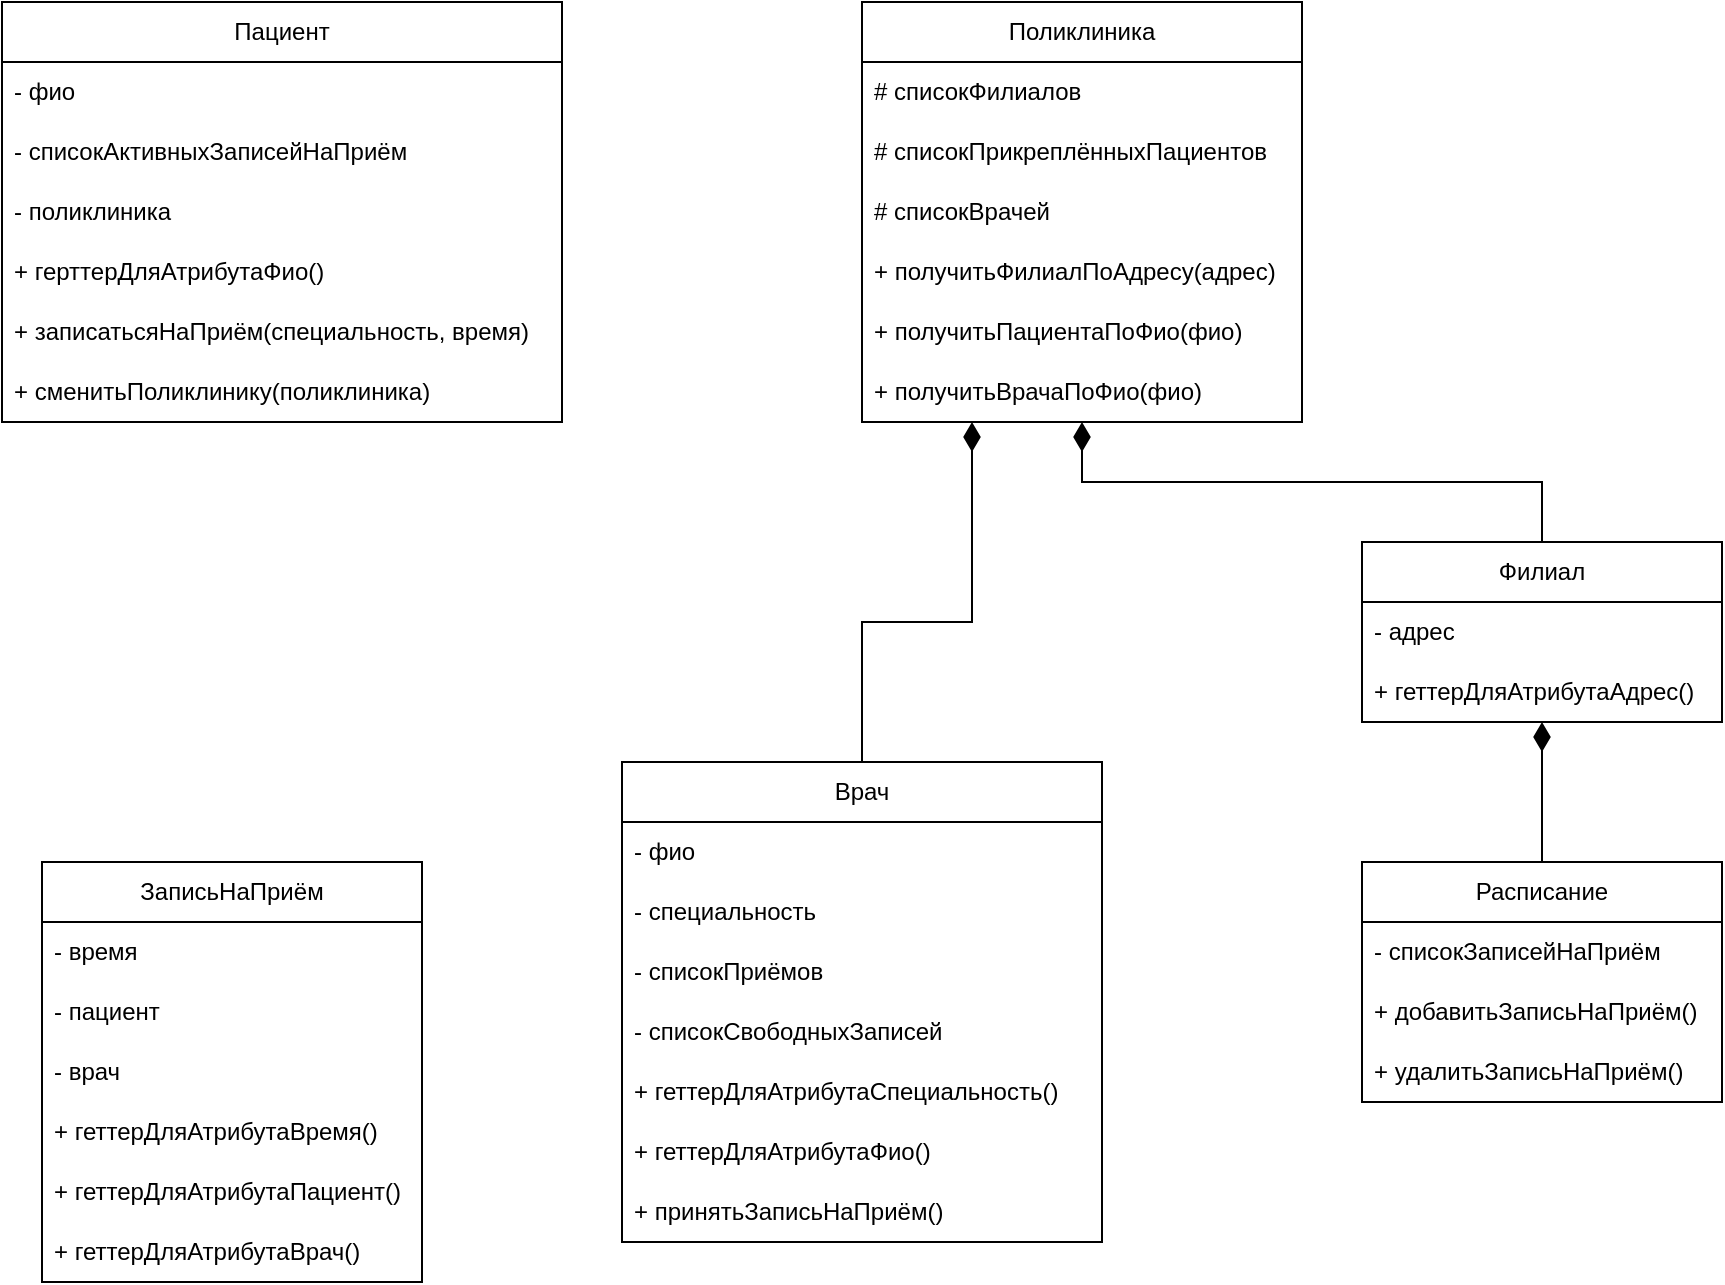 <mxfile version="26.2.5">
  <diagram name="Страница — 1" id="pMFf98c1z_oLqp8s7Col">
    <mxGraphModel dx="1500" dy="970" grid="1" gridSize="10" guides="1" tooltips="1" connect="1" arrows="1" fold="1" page="1" pageScale="1" pageWidth="1100" pageHeight="850" math="0" shadow="0">
      <root>
        <mxCell id="0" />
        <mxCell id="1" parent="0" />
        <mxCell id="Q0czgJnbwS5Su2IYvqxh-1" value="Врач" style="swimlane;fontStyle=0;childLayout=stackLayout;horizontal=1;startSize=30;horizontalStack=0;resizeParent=1;resizeParentMax=0;resizeLast=0;collapsible=1;marginBottom=0;whiteSpace=wrap;html=1;" parent="1" vertex="1">
          <mxGeometry x="420" y="400" width="240" height="240" as="geometry">
            <mxRectangle x="400" y="400" width="70" height="30" as="alternateBounds" />
          </mxGeometry>
        </mxCell>
        <mxCell id="5usdwrtkrDACO3rNz_Sn-19" value="- фио" style="text;strokeColor=none;fillColor=none;align=left;verticalAlign=middle;spacingLeft=4;spacingRight=4;overflow=hidden;points=[[0,0.5],[1,0.5]];portConstraint=eastwest;rotatable=0;whiteSpace=wrap;html=1;" vertex="1" parent="Q0czgJnbwS5Su2IYvqxh-1">
          <mxGeometry y="30" width="240" height="30" as="geometry" />
        </mxCell>
        <mxCell id="Q0czgJnbwS5Su2IYvqxh-2" value="- специальность" style="text;strokeColor=none;fillColor=none;align=left;verticalAlign=middle;spacingLeft=4;spacingRight=4;overflow=hidden;points=[[0,0.5],[1,0.5]];portConstraint=eastwest;rotatable=0;whiteSpace=wrap;html=1;" parent="Q0czgJnbwS5Su2IYvqxh-1" vertex="1">
          <mxGeometry y="60" width="240" height="30" as="geometry" />
        </mxCell>
        <mxCell id="5usdwrtkrDACO3rNz_Sn-1" value="- списокПриёмов" style="text;strokeColor=none;fillColor=none;align=left;verticalAlign=middle;spacingLeft=4;spacingRight=4;overflow=hidden;points=[[0,0.5],[1,0.5]];portConstraint=eastwest;rotatable=0;whiteSpace=wrap;html=1;" vertex="1" parent="Q0czgJnbwS5Su2IYvqxh-1">
          <mxGeometry y="90" width="240" height="30" as="geometry" />
        </mxCell>
        <mxCell id="5usdwrtkrDACO3rNz_Sn-22" value="- списокСвободныхЗаписей" style="text;strokeColor=none;fillColor=none;align=left;verticalAlign=middle;spacingLeft=4;spacingRight=4;overflow=hidden;points=[[0,0.5],[1,0.5]];portConstraint=eastwest;rotatable=0;whiteSpace=wrap;html=1;" vertex="1" parent="Q0czgJnbwS5Su2IYvqxh-1">
          <mxGeometry y="120" width="240" height="30" as="geometry" />
        </mxCell>
        <mxCell id="Q0czgJnbwS5Su2IYvqxh-23" value="+ геттерДляАтрибутаСпециальность()" style="text;strokeColor=none;fillColor=none;align=left;verticalAlign=middle;spacingLeft=4;spacingRight=4;overflow=hidden;points=[[0,0.5],[1,0.5]];portConstraint=eastwest;rotatable=0;whiteSpace=wrap;html=1;" parent="Q0czgJnbwS5Su2IYvqxh-1" vertex="1">
          <mxGeometry y="150" width="240" height="30" as="geometry" />
        </mxCell>
        <mxCell id="5usdwrtkrDACO3rNz_Sn-20" value="+ геттерДляАтрибутаФио()" style="text;strokeColor=none;fillColor=none;align=left;verticalAlign=middle;spacingLeft=4;spacingRight=4;overflow=hidden;points=[[0,0.5],[1,0.5]];portConstraint=eastwest;rotatable=0;whiteSpace=wrap;html=1;" vertex="1" parent="Q0czgJnbwS5Su2IYvqxh-1">
          <mxGeometry y="180" width="240" height="30" as="geometry" />
        </mxCell>
        <mxCell id="5usdwrtkrDACO3rNz_Sn-7" value="+ принятьЗаписьНаПриём()" style="text;strokeColor=none;fillColor=none;align=left;verticalAlign=middle;spacingLeft=4;spacingRight=4;overflow=hidden;points=[[0,0.5],[1,0.5]];portConstraint=eastwest;rotatable=0;whiteSpace=wrap;html=1;" vertex="1" parent="Q0czgJnbwS5Su2IYvqxh-1">
          <mxGeometry y="210" width="240" height="30" as="geometry" />
        </mxCell>
        <mxCell id="Q0czgJnbwS5Su2IYvqxh-6" value="Расписание" style="swimlane;fontStyle=0;childLayout=stackLayout;horizontal=1;startSize=30;horizontalStack=0;resizeParent=1;resizeParentMax=0;resizeLast=0;collapsible=1;marginBottom=0;whiteSpace=wrap;html=1;" parent="1" vertex="1">
          <mxGeometry x="790" y="450" width="180" height="120" as="geometry" />
        </mxCell>
        <mxCell id="Q0czgJnbwS5Su2IYvqxh-7" value="- списокЗаписейНаПриём" style="text;strokeColor=none;fillColor=none;align=left;verticalAlign=middle;spacingLeft=4;spacingRight=4;overflow=hidden;points=[[0,0.5],[1,0.5]];portConstraint=eastwest;rotatable=0;whiteSpace=wrap;html=1;" parent="Q0czgJnbwS5Su2IYvqxh-6" vertex="1">
          <mxGeometry y="30" width="180" height="30" as="geometry" />
        </mxCell>
        <mxCell id="Q0czgJnbwS5Su2IYvqxh-8" value="+ добавитьЗаписьНаПриём()" style="text;strokeColor=none;fillColor=none;align=left;verticalAlign=middle;spacingLeft=4;spacingRight=4;overflow=hidden;points=[[0,0.5],[1,0.5]];portConstraint=eastwest;rotatable=0;whiteSpace=wrap;html=1;" parent="Q0czgJnbwS5Su2IYvqxh-6" vertex="1">
          <mxGeometry y="60" width="180" height="30" as="geometry" />
        </mxCell>
        <mxCell id="Q0czgJnbwS5Su2IYvqxh-9" value="+ удалитьЗаписьНаПриём()" style="text;strokeColor=none;fillColor=none;align=left;verticalAlign=middle;spacingLeft=4;spacingRight=4;overflow=hidden;points=[[0,0.5],[1,0.5]];portConstraint=eastwest;rotatable=0;whiteSpace=wrap;html=1;" parent="Q0czgJnbwS5Su2IYvqxh-6" vertex="1">
          <mxGeometry y="90" width="180" height="30" as="geometry" />
        </mxCell>
        <mxCell id="Q0czgJnbwS5Su2IYvqxh-10" value="Пациент" style="swimlane;fontStyle=0;childLayout=stackLayout;horizontal=1;startSize=30;horizontalStack=0;resizeParent=1;resizeParentMax=0;resizeLast=0;collapsible=1;marginBottom=0;whiteSpace=wrap;html=1;" parent="1" vertex="1">
          <mxGeometry x="110" y="20" width="280" height="210" as="geometry" />
        </mxCell>
        <mxCell id="5usdwrtkrDACO3rNz_Sn-11" value="- фио" style="text;strokeColor=none;fillColor=none;align=left;verticalAlign=middle;spacingLeft=4;spacingRight=4;overflow=hidden;points=[[0,0.5],[1,0.5]];portConstraint=eastwest;rotatable=0;whiteSpace=wrap;html=1;" vertex="1" parent="Q0czgJnbwS5Su2IYvqxh-10">
          <mxGeometry y="30" width="280" height="30" as="geometry" />
        </mxCell>
        <mxCell id="Q0czgJnbwS5Su2IYvqxh-11" value="- списокАктивныхЗаписейНаПриём" style="text;strokeColor=none;fillColor=none;align=left;verticalAlign=middle;spacingLeft=4;spacingRight=4;overflow=hidden;points=[[0,0.5],[1,0.5]];portConstraint=eastwest;rotatable=0;whiteSpace=wrap;html=1;" parent="Q0czgJnbwS5Su2IYvqxh-10" vertex="1">
          <mxGeometry y="60" width="280" height="30" as="geometry" />
        </mxCell>
        <mxCell id="Q0czgJnbwS5Su2IYvqxh-13" value="- поликлиника" style="text;strokeColor=none;fillColor=none;align=left;verticalAlign=middle;spacingLeft=4;spacingRight=4;overflow=hidden;points=[[0,0.5],[1,0.5]];portConstraint=eastwest;rotatable=0;whiteSpace=wrap;html=1;" parent="Q0czgJnbwS5Su2IYvqxh-10" vertex="1">
          <mxGeometry y="90" width="280" height="30" as="geometry" />
        </mxCell>
        <mxCell id="5usdwrtkrDACO3rNz_Sn-21" value="+ герттерДляАтрибутаФио()" style="text;strokeColor=none;fillColor=none;align=left;verticalAlign=middle;spacingLeft=4;spacingRight=4;overflow=hidden;points=[[0,0.5],[1,0.5]];portConstraint=eastwest;rotatable=0;whiteSpace=wrap;html=1;" vertex="1" parent="Q0czgJnbwS5Su2IYvqxh-10">
          <mxGeometry y="120" width="280" height="30" as="geometry" />
        </mxCell>
        <mxCell id="Q0czgJnbwS5Su2IYvqxh-12" value="+ записатьсяНаПриём(специальность, время)" style="text;strokeColor=none;fillColor=none;align=left;verticalAlign=middle;spacingLeft=4;spacingRight=4;overflow=hidden;points=[[0,0.5],[1,0.5]];portConstraint=eastwest;rotatable=0;whiteSpace=wrap;html=1;" parent="Q0czgJnbwS5Su2IYvqxh-10" vertex="1">
          <mxGeometry y="150" width="280" height="30" as="geometry" />
        </mxCell>
        <mxCell id="Q0czgJnbwS5Su2IYvqxh-32" value="&lt;div&gt;+ сменитьПоликлинику(поликлиника)&lt;/div&gt;" style="text;strokeColor=none;fillColor=none;align=left;verticalAlign=middle;spacingLeft=4;spacingRight=4;overflow=hidden;points=[[0,0.5],[1,0.5]];portConstraint=eastwest;rotatable=0;whiteSpace=wrap;html=1;" parent="Q0czgJnbwS5Su2IYvqxh-10" vertex="1">
          <mxGeometry y="180" width="280" height="30" as="geometry" />
        </mxCell>
        <mxCell id="Q0czgJnbwS5Su2IYvqxh-18" value="ЗаписьНаПриём" style="swimlane;fontStyle=0;childLayout=stackLayout;horizontal=1;startSize=30;horizontalStack=0;resizeParent=1;resizeParentMax=0;resizeLast=0;collapsible=1;marginBottom=0;whiteSpace=wrap;html=1;" parent="1" vertex="1">
          <mxGeometry x="130" y="450" width="190" height="210" as="geometry" />
        </mxCell>
        <mxCell id="Q0czgJnbwS5Su2IYvqxh-19" value="- время" style="text;strokeColor=none;fillColor=none;align=left;verticalAlign=middle;spacingLeft=4;spacingRight=4;overflow=hidden;points=[[0,0.5],[1,0.5]];portConstraint=eastwest;rotatable=0;whiteSpace=wrap;html=1;" parent="Q0czgJnbwS5Su2IYvqxh-18" vertex="1">
          <mxGeometry y="30" width="190" height="30" as="geometry" />
        </mxCell>
        <mxCell id="5usdwrtkrDACO3rNz_Sn-2" value="- пациент" style="text;strokeColor=none;fillColor=none;align=left;verticalAlign=middle;spacingLeft=4;spacingRight=4;overflow=hidden;points=[[0,0.5],[1,0.5]];portConstraint=eastwest;rotatable=0;whiteSpace=wrap;html=1;" vertex="1" parent="Q0czgJnbwS5Su2IYvqxh-18">
          <mxGeometry y="60" width="190" height="30" as="geometry" />
        </mxCell>
        <mxCell id="5usdwrtkrDACO3rNz_Sn-3" value="- врач" style="text;strokeColor=none;fillColor=none;align=left;verticalAlign=middle;spacingLeft=4;spacingRight=4;overflow=hidden;points=[[0,0.5],[1,0.5]];portConstraint=eastwest;rotatable=0;whiteSpace=wrap;html=1;" vertex="1" parent="Q0czgJnbwS5Su2IYvqxh-18">
          <mxGeometry y="90" width="190" height="30" as="geometry" />
        </mxCell>
        <mxCell id="Q0czgJnbwS5Su2IYvqxh-20" value="+ геттерДляАтрибутаВремя()" style="text;strokeColor=none;fillColor=none;align=left;verticalAlign=middle;spacingLeft=4;spacingRight=4;overflow=hidden;points=[[0,0.5],[1,0.5]];portConstraint=eastwest;rotatable=0;whiteSpace=wrap;html=1;" parent="Q0czgJnbwS5Su2IYvqxh-18" vertex="1">
          <mxGeometry y="120" width="190" height="30" as="geometry" />
        </mxCell>
        <mxCell id="5usdwrtkrDACO3rNz_Sn-4" value="+ геттерДляАтрибутаПациент()" style="text;strokeColor=none;fillColor=none;align=left;verticalAlign=middle;spacingLeft=4;spacingRight=4;overflow=hidden;points=[[0,0.5],[1,0.5]];portConstraint=eastwest;rotatable=0;whiteSpace=wrap;html=1;" vertex="1" parent="Q0czgJnbwS5Su2IYvqxh-18">
          <mxGeometry y="150" width="190" height="30" as="geometry" />
        </mxCell>
        <mxCell id="5usdwrtkrDACO3rNz_Sn-5" value="+ геттерДляАтрибутаВрач()" style="text;strokeColor=none;fillColor=none;align=left;verticalAlign=middle;spacingLeft=4;spacingRight=4;overflow=hidden;points=[[0,0.5],[1,0.5]];portConstraint=eastwest;rotatable=0;whiteSpace=wrap;html=1;" vertex="1" parent="Q0czgJnbwS5Su2IYvqxh-18">
          <mxGeometry y="180" width="190" height="30" as="geometry" />
        </mxCell>
        <mxCell id="Q0czgJnbwS5Su2IYvqxh-24" value="Поликлиника" style="swimlane;fontStyle=0;childLayout=stackLayout;horizontal=1;startSize=30;horizontalStack=0;resizeParent=1;resizeParentMax=0;resizeLast=0;collapsible=1;marginBottom=0;whiteSpace=wrap;html=1;" parent="1" vertex="1">
          <mxGeometry x="540" y="20" width="220" height="210" as="geometry">
            <mxRectangle x="540" y="20" width="110" height="30" as="alternateBounds" />
          </mxGeometry>
        </mxCell>
        <mxCell id="Q0czgJnbwS5Su2IYvqxh-25" value="# списокФилиалов" style="text;strokeColor=none;fillColor=none;align=left;verticalAlign=middle;spacingLeft=4;spacingRight=4;overflow=hidden;points=[[0,0.5],[1,0.5]];portConstraint=eastwest;rotatable=0;whiteSpace=wrap;html=1;" parent="Q0czgJnbwS5Su2IYvqxh-24" vertex="1">
          <mxGeometry y="30" width="220" height="30" as="geometry" />
        </mxCell>
        <mxCell id="5usdwrtkrDACO3rNz_Sn-9" value="# списокПрикреплённыхПациентов" style="text;strokeColor=none;fillColor=none;align=left;verticalAlign=middle;spacingLeft=4;spacingRight=4;overflow=hidden;points=[[0,0.5],[1,0.5]];portConstraint=eastwest;rotatable=0;whiteSpace=wrap;html=1;" vertex="1" parent="Q0czgJnbwS5Su2IYvqxh-24">
          <mxGeometry y="60" width="220" height="30" as="geometry" />
        </mxCell>
        <mxCell id="5usdwrtkrDACO3rNz_Sn-12" value="# списокВрачей" style="text;strokeColor=none;fillColor=none;align=left;verticalAlign=middle;spacingLeft=4;spacingRight=4;overflow=hidden;points=[[0,0.5],[1,0.5]];portConstraint=eastwest;rotatable=0;whiteSpace=wrap;html=1;" vertex="1" parent="Q0czgJnbwS5Su2IYvqxh-24">
          <mxGeometry y="90" width="220" height="30" as="geometry" />
        </mxCell>
        <mxCell id="5usdwrtkrDACO3rNz_Sn-6" value="+ получитьФилиалПоАдресу(адрес)" style="text;strokeColor=none;fillColor=none;align=left;verticalAlign=middle;spacingLeft=4;spacingRight=4;overflow=hidden;points=[[0,0.5],[1,0.5]];portConstraint=eastwest;rotatable=0;whiteSpace=wrap;html=1;" vertex="1" parent="Q0czgJnbwS5Su2IYvqxh-24">
          <mxGeometry y="120" width="220" height="30" as="geometry" />
        </mxCell>
        <mxCell id="5usdwrtkrDACO3rNz_Sn-10" value="+ получитьПациентаПоФио(фио)" style="text;strokeColor=none;fillColor=none;align=left;verticalAlign=middle;spacingLeft=4;spacingRight=4;overflow=hidden;points=[[0,0.5],[1,0.5]];portConstraint=eastwest;rotatable=0;whiteSpace=wrap;html=1;" vertex="1" parent="Q0czgJnbwS5Su2IYvqxh-24">
          <mxGeometry y="150" width="220" height="30" as="geometry" />
        </mxCell>
        <mxCell id="5usdwrtkrDACO3rNz_Sn-13" value="+ получитьВрачаПоФио(фио)" style="text;strokeColor=none;fillColor=none;align=left;verticalAlign=middle;spacingLeft=4;spacingRight=4;overflow=hidden;points=[[0,0.5],[1,0.5]];portConstraint=eastwest;rotatable=0;whiteSpace=wrap;html=1;" vertex="1" parent="Q0czgJnbwS5Su2IYvqxh-24">
          <mxGeometry y="180" width="220" height="30" as="geometry" />
        </mxCell>
        <mxCell id="Q0czgJnbwS5Su2IYvqxh-28" value="Филиал" style="swimlane;fontStyle=0;childLayout=stackLayout;horizontal=1;startSize=30;horizontalStack=0;resizeParent=1;resizeParentMax=0;resizeLast=0;collapsible=1;marginBottom=0;whiteSpace=wrap;html=1;" parent="1" vertex="1">
          <mxGeometry x="790" y="290" width="180" height="90" as="geometry">
            <mxRectangle x="800" y="290" width="80" height="30" as="alternateBounds" />
          </mxGeometry>
        </mxCell>
        <mxCell id="Q0czgJnbwS5Su2IYvqxh-29" value="- адрес" style="text;strokeColor=none;fillColor=none;align=left;verticalAlign=middle;spacingLeft=4;spacingRight=4;overflow=hidden;points=[[0,0.5],[1,0.5]];portConstraint=eastwest;rotatable=0;whiteSpace=wrap;html=1;" parent="Q0czgJnbwS5Su2IYvqxh-28" vertex="1">
          <mxGeometry y="30" width="180" height="30" as="geometry" />
        </mxCell>
        <mxCell id="Q0czgJnbwS5Su2IYvqxh-30" value="+ геттерДляАтрибутаАдрес()" style="text;strokeColor=none;fillColor=none;align=left;verticalAlign=middle;spacingLeft=4;spacingRight=4;overflow=hidden;points=[[0,0.5],[1,0.5]];portConstraint=eastwest;rotatable=0;whiteSpace=wrap;html=1;" parent="Q0czgJnbwS5Su2IYvqxh-28" vertex="1">
          <mxGeometry y="60" width="180" height="30" as="geometry" />
        </mxCell>
        <mxCell id="5usdwrtkrDACO3rNz_Sn-24" value="" style="endArrow=diamondThin;html=1;rounded=0;exitX=0.5;exitY=0;exitDx=0;exitDy=0;entryX=0.5;entryY=1;entryDx=0;entryDy=0;endFill=1;startSize=6;endSize=12;" edge="1" parent="1" source="Q0czgJnbwS5Su2IYvqxh-28" target="Q0czgJnbwS5Su2IYvqxh-24">
          <mxGeometry width="50" height="50" relative="1" as="geometry">
            <mxPoint x="530" y="470" as="sourcePoint" />
            <mxPoint x="580" y="420" as="targetPoint" />
            <Array as="points">
              <mxPoint x="880" y="260" />
              <mxPoint x="650" y="260" />
            </Array>
          </mxGeometry>
        </mxCell>
        <mxCell id="5usdwrtkrDACO3rNz_Sn-25" value="" style="endArrow=diamondThin;html=1;rounded=0;exitX=0.5;exitY=0;exitDx=0;exitDy=0;entryX=0.5;entryY=1;entryDx=0;entryDy=0;endFill=1;endSize=12;" edge="1" parent="1" source="Q0czgJnbwS5Su2IYvqxh-6" target="Q0czgJnbwS5Su2IYvqxh-28">
          <mxGeometry width="50" height="50" relative="1" as="geometry">
            <mxPoint x="530" y="470" as="sourcePoint" />
            <mxPoint x="950" y="400" as="targetPoint" />
          </mxGeometry>
        </mxCell>
        <mxCell id="5usdwrtkrDACO3rNz_Sn-26" value="" style="endArrow=diamondThin;html=1;rounded=0;exitX=0.5;exitY=0;exitDx=0;exitDy=0;entryX=0.25;entryY=1;entryDx=0;entryDy=0;endFill=1;endSize=12;" edge="1" parent="1" source="Q0czgJnbwS5Su2IYvqxh-1" target="Q0czgJnbwS5Su2IYvqxh-24">
          <mxGeometry width="50" height="50" relative="1" as="geometry">
            <mxPoint x="530" y="470" as="sourcePoint" />
            <mxPoint x="580" y="420" as="targetPoint" />
            <Array as="points">
              <mxPoint x="540" y="330" />
              <mxPoint x="595" y="330" />
            </Array>
          </mxGeometry>
        </mxCell>
      </root>
    </mxGraphModel>
  </diagram>
</mxfile>
